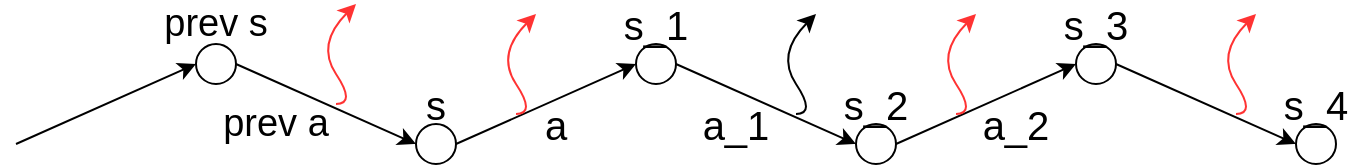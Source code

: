 <mxfile version="12.5.1" type="github">
  <diagram id="DRUTqslgJywgA-yeCbnr" name="Page-1">
    <mxGraphModel dx="1182" dy="683" grid="1" gridSize="10" guides="1" tooltips="1" connect="1" arrows="1" fold="1" page="1" pageScale="1" pageWidth="827" pageHeight="1169" math="0" shadow="0">
      <root>
        <mxCell id="0"/>
        <mxCell id="1" parent="0"/>
        <mxCell id="5rpIBblbzFWk3r73EX7g-2" value="" style="endArrow=classic;html=1;" edge="1" parent="1">
          <mxGeometry width="50" height="50" relative="1" as="geometry">
            <mxPoint x="110" y="200" as="sourcePoint"/>
            <mxPoint x="200" y="160" as="targetPoint"/>
          </mxGeometry>
        </mxCell>
        <mxCell id="5rpIBblbzFWk3r73EX7g-3" value="" style="endArrow=classic;html=1;" edge="1" parent="1">
          <mxGeometry width="50" height="50" relative="1" as="geometry">
            <mxPoint x="330" y="200" as="sourcePoint"/>
            <mxPoint x="420" y="160" as="targetPoint"/>
          </mxGeometry>
        </mxCell>
        <mxCell id="5rpIBblbzFWk3r73EX7g-4" value="" style="endArrow=classic;html=1;" edge="1" parent="1">
          <mxGeometry width="50" height="50" relative="1" as="geometry">
            <mxPoint x="220" y="160" as="sourcePoint"/>
            <mxPoint x="310" y="200" as="targetPoint"/>
          </mxGeometry>
        </mxCell>
        <mxCell id="5rpIBblbzFWk3r73EX7g-5" value="" style="endArrow=classic;html=1;" edge="1" parent="1">
          <mxGeometry width="50" height="50" relative="1" as="geometry">
            <mxPoint x="440" y="160" as="sourcePoint"/>
            <mxPoint x="530" y="200" as="targetPoint"/>
          </mxGeometry>
        </mxCell>
        <mxCell id="5rpIBblbzFWk3r73EX7g-6" value="" style="endArrow=classic;html=1;" edge="1" parent="1">
          <mxGeometry width="50" height="50" relative="1" as="geometry">
            <mxPoint x="660" y="160" as="sourcePoint"/>
            <mxPoint x="750" y="200" as="targetPoint"/>
          </mxGeometry>
        </mxCell>
        <mxCell id="5rpIBblbzFWk3r73EX7g-10" value="" style="ellipse;whiteSpace=wrap;html=1;aspect=fixed;" vertex="1" parent="1">
          <mxGeometry x="200" y="150" width="20" height="20" as="geometry"/>
        </mxCell>
        <mxCell id="5rpIBblbzFWk3r73EX7g-11" value="" style="ellipse;whiteSpace=wrap;html=1;aspect=fixed;" vertex="1" parent="1">
          <mxGeometry x="310" y="190" width="20" height="20" as="geometry"/>
        </mxCell>
        <mxCell id="5rpIBblbzFWk3r73EX7g-12" value="" style="ellipse;whiteSpace=wrap;html=1;aspect=fixed;" vertex="1" parent="1">
          <mxGeometry x="420" y="150" width="20" height="20" as="geometry"/>
        </mxCell>
        <mxCell id="5rpIBblbzFWk3r73EX7g-14" value="" style="ellipse;whiteSpace=wrap;html=1;aspect=fixed;" vertex="1" parent="1">
          <mxGeometry x="530" y="190" width="20" height="20" as="geometry"/>
        </mxCell>
        <mxCell id="5rpIBblbzFWk3r73EX7g-15" value="" style="endArrow=classic;html=1;" edge="1" parent="1">
          <mxGeometry width="50" height="50" relative="1" as="geometry">
            <mxPoint x="550" y="200" as="sourcePoint"/>
            <mxPoint x="640" y="160" as="targetPoint"/>
          </mxGeometry>
        </mxCell>
        <mxCell id="5rpIBblbzFWk3r73EX7g-16" value="" style="ellipse;whiteSpace=wrap;html=1;aspect=fixed;" vertex="1" parent="1">
          <mxGeometry x="640" y="150" width="20" height="20" as="geometry"/>
        </mxCell>
        <mxCell id="5rpIBblbzFWk3r73EX7g-17" value="" style="ellipse;whiteSpace=wrap;html=1;aspect=fixed;" vertex="1" parent="1">
          <mxGeometry x="750" y="190" width="20" height="20" as="geometry"/>
        </mxCell>
        <mxCell id="5rpIBblbzFWk3r73EX7g-19" value="&lt;font style=&quot;font-size: 19px&quot;&gt;prev s&lt;/font&gt;" style="text;html=1;strokeColor=none;fillColor=none;align=center;verticalAlign=middle;whiteSpace=wrap;rounded=0;" vertex="1" parent="1">
          <mxGeometry x="180" y="130" width="60" height="20" as="geometry"/>
        </mxCell>
        <mxCell id="5rpIBblbzFWk3r73EX7g-20" value="&lt;font style=&quot;font-size: 19px&quot;&gt;prev a&lt;/font&gt;" style="text;html=1;strokeColor=none;fillColor=none;align=center;verticalAlign=middle;whiteSpace=wrap;rounded=0;" vertex="1" parent="1">
          <mxGeometry x="210" y="180" width="60" height="20" as="geometry"/>
        </mxCell>
        <mxCell id="5rpIBblbzFWk3r73EX7g-23" value="" style="curved=1;endArrow=classic;html=1;strokeColor=#FF3333;" edge="1" parent="1">
          <mxGeometry width="50" height="50" relative="1" as="geometry">
            <mxPoint x="270" y="180" as="sourcePoint"/>
            <mxPoint x="280" y="130" as="targetPoint"/>
            <Array as="points">
              <mxPoint x="280" y="180"/>
              <mxPoint x="260" y="150"/>
            </Array>
          </mxGeometry>
        </mxCell>
        <mxCell id="5rpIBblbzFWk3r73EX7g-24" value="" style="curved=1;endArrow=classic;html=1;strokeColor=#FF3333;" edge="1" parent="1">
          <mxGeometry width="50" height="50" relative="1" as="geometry">
            <mxPoint x="360" y="185" as="sourcePoint"/>
            <mxPoint x="370" y="135" as="targetPoint"/>
            <Array as="points">
              <mxPoint x="370" y="185"/>
              <mxPoint x="350" y="155"/>
            </Array>
          </mxGeometry>
        </mxCell>
        <mxCell id="5rpIBblbzFWk3r73EX7g-25" value="" style="curved=1;endArrow=classic;html=1;" edge="1" parent="1">
          <mxGeometry width="50" height="50" relative="1" as="geometry">
            <mxPoint x="500" y="185" as="sourcePoint"/>
            <mxPoint x="510" y="135" as="targetPoint"/>
            <Array as="points">
              <mxPoint x="510" y="185"/>
              <mxPoint x="490" y="155"/>
            </Array>
          </mxGeometry>
        </mxCell>
        <mxCell id="5rpIBblbzFWk3r73EX7g-26" value="" style="curved=1;endArrow=classic;html=1;strokeColor=#FF3333;" edge="1" parent="1">
          <mxGeometry width="50" height="50" relative="1" as="geometry">
            <mxPoint x="580" y="185" as="sourcePoint"/>
            <mxPoint x="590" y="135" as="targetPoint"/>
            <Array as="points">
              <mxPoint x="590" y="185"/>
              <mxPoint x="570" y="155"/>
            </Array>
          </mxGeometry>
        </mxCell>
        <mxCell id="5rpIBblbzFWk3r73EX7g-27" value="" style="curved=1;endArrow=classic;html=1;strokeColor=#FF3333;" edge="1" parent="1">
          <mxGeometry width="50" height="50" relative="1" as="geometry">
            <mxPoint x="720" y="185" as="sourcePoint"/>
            <mxPoint x="730" y="135" as="targetPoint"/>
            <Array as="points">
              <mxPoint x="730" y="185"/>
              <mxPoint x="710" y="155"/>
            </Array>
          </mxGeometry>
        </mxCell>
        <mxCell id="5rpIBblbzFWk3r73EX7g-28" value="&lt;font style=&quot;font-size: 20px&quot;&gt;s&lt;/font&gt;" style="text;html=1;strokeColor=none;fillColor=none;align=center;verticalAlign=middle;whiteSpace=wrap;rounded=0;" vertex="1" parent="1">
          <mxGeometry x="300" y="170" width="40" height="20" as="geometry"/>
        </mxCell>
        <mxCell id="5rpIBblbzFWk3r73EX7g-29" value="&lt;font style=&quot;font-size: 20px&quot;&gt;a&lt;/font&gt;" style="text;html=1;strokeColor=none;fillColor=none;align=center;verticalAlign=middle;whiteSpace=wrap;rounded=0;" vertex="1" parent="1">
          <mxGeometry x="360" y="180" width="40" height="20" as="geometry"/>
        </mxCell>
        <mxCell id="5rpIBblbzFWk3r73EX7g-30" value="&lt;font style=&quot;font-size: 20px&quot;&gt;s_1&lt;/font&gt;&lt;span style=&quot;color: rgba(0 , 0 , 0 , 0) ; font-family: monospace ; font-size: 0px ; white-space: nowrap&quot;&gt;%3CmxGraphModel%3E%3Croot%3E%3CmxCell%20id%3D%220%22%2F%3E%3CmxCell%20id%3D%221%22%20parent%3D%220%22%2F%3E%3CmxCell%20id%3D%222%22%20value%3D%22%26lt%3Bfont%20style%3D%26quot%3Bfont-size%3A%2020px%26quot%3B%26gt%3Bs%26lt%3B%2Ffont%26gt%3B%22%20style%3D%22text%3Bhtml%3D1%3BstrokeColor%3Dnone%3BfillColor%3Dnone%3Balign%3Dcenter%3BverticalAlign%3Dmiddle%3BwhiteSpace%3Dwrap%3Brounded%3D0%3B%22%20vertex%3D%221%22%20parent%3D%221%22%3E%3CmxGeometry%20x%3D%22300%22%20y%3D%22170%22%20width%3D%2240%22%20height%3D%2220%22%20as%3D%22geometry%22%2F%3E%3C%2FmxCell%3E%3C%2Froot%3E%3C%2FmxGraphModel%3E&lt;/span&gt;" style="text;html=1;strokeColor=none;fillColor=none;align=center;verticalAlign=middle;whiteSpace=wrap;rounded=0;" vertex="1" parent="1">
          <mxGeometry x="410" y="130" width="40" height="20" as="geometry"/>
        </mxCell>
        <mxCell id="5rpIBblbzFWk3r73EX7g-31" value="&lt;font style=&quot;font-size: 20px&quot;&gt;a_1&lt;/font&gt;&lt;span style=&quot;color: rgba(0 , 0 , 0 , 0) ; font-family: monospace ; font-size: 0px ; white-space: nowrap&quot;&gt;%3CmxGraphModel%3E%3Croot%3E%3CmxCell%20id%3D%220%22%2F%3E%3CmxCell%20id%3D%221%22%20parent%3D%220%22%2F%3E%3CmxCell%20id%3D%222%22%20value%3D%22%26lt%3Bfont%20style%3D%26quot%3Bfont-size%3A%2020px%26quot%3B%26gt%3Bs%26lt%3B%2Ffont%26gt%3B%22%20style%3D%22text%3Bhtml%3D1%3BstrokeColor%3Dnone%3BfillColor%3Dnone%3Balign%3Dcenter%3BverticalAlign%3Dmiddle%3BwhiteSpace%3Dwrap%3Brounded%3D0%3B%22%20vertex%3D%221%22%20parent%3D%221%22%3E%3CmxGeometry%20x%3D%22300%22%20y%3D%22170%22%20width%3D%2240%22%20height%3D%2220%22%20as%3D%22geometry%22%2F%3E%3C%2FmxCell%3E%3C%2Froot%3E%3C%2FmxGraphModel%3E&lt;/span&gt;" style="text;html=1;strokeColor=none;fillColor=none;align=center;verticalAlign=middle;whiteSpace=wrap;rounded=0;" vertex="1" parent="1">
          <mxGeometry x="450" y="180" width="40" height="20" as="geometry"/>
        </mxCell>
        <mxCell id="5rpIBblbzFWk3r73EX7g-37" value="&lt;font style=&quot;font-size: 20px&quot;&gt;a_2&lt;/font&gt;&lt;span style=&quot;color: rgba(0 , 0 , 0 , 0) ; font-family: monospace ; font-size: 0px ; white-space: nowrap&quot;&gt;%3CmxGraphModel%3E%3Croot%3E%3CmxCell%20id%3D%220%22%2F%3E%3CmxCell%20id%3D%221%22%20parent%3D%220%22%2F%3E%3CmxCell%20id%3D%222%22%20value%3D%22%26lt%3Bfont%20style%3D%26quot%3Bfont-size%3A%2020px%26quot%3B%26gt%3Bs%26lt%3B%2Ffont%26gt%3B%22%20style%3D%22text%3Bhtml%3D1%3BstrokeColor%3Dnone%3BfillColor%3Dnone%3Balign%3Dcenter%3BverticalAlign%3Dmiddle%3BwhiteSpace%3Dwrap%3Brounded%3D0%3B%22%20vertex%3D%221%22%20parent%3D%221%22%3E%3CmxGeometry%20x%3D%22300%22%20y%3D%22170%22%20width%3D%2240%22%20height%3D%2220%22%20as%3D%22geometry%22%2F%3E%3C%2FmxCell%3E%3C%2Froot%3E%3C%2FmxGraphModel%32&lt;/span&gt;" style="text;html=1;strokeColor=none;fillColor=none;align=center;verticalAlign=middle;whiteSpace=wrap;rounded=0;" vertex="1" parent="1">
          <mxGeometry x="590" y="180" width="40" height="20" as="geometry"/>
        </mxCell>
        <mxCell id="5rpIBblbzFWk3r73EX7g-38" value="&lt;font style=&quot;font-size: 20px&quot;&gt;s_2&lt;/font&gt;&lt;span style=&quot;color: rgba(0 , 0 , 0 , 0) ; font-family: monospace ; font-size: 0px ; white-space: nowrap&quot;&gt;%3CmxGraphModel%3E%3Croot%3E%3CmxCell%20id%3D%220%22%2F%3E%3CmxCell%20id%3D%221%22%20parent%3D%220%22%2F%3E%3CmxCell%20id%3D%222%22%20value%3D%22%26lt%3Bfont%20style%3D%26quot%3Bfont-size%3A%2020px%26quot%3B%26gt%3Bs%26lt%3B%2Ffont%26gt%3B%22%20style%3D%22text%3Bhtml%3D1%3BstrokeColor%3Dnone%3BfillColor%3Dnone%3Balign%3Dcenter%3BverticalAlign%3Dmiddle%3BwhiteSpace%3Dwrap%3Brounded%3D0%3B%22%20vertex%3D%221%22%20parent%3D%221%22%3E%3CmxGeometry%20x%3D%22300%22%20y%3D%22170%22%20width%3D%2240%22%20height%3D%2220%22%20as%3D%22geometry%22%2F%3E%3C%2FmxCell%3E%3C%2Froot%3E%3C%2FmxGraphModel%2&lt;/span&gt;" style="text;html=1;strokeColor=none;fillColor=none;align=center;verticalAlign=middle;whiteSpace=wrap;rounded=0;" vertex="1" parent="1">
          <mxGeometry x="520" y="170" width="40" height="20" as="geometry"/>
        </mxCell>
        <mxCell id="5rpIBblbzFWk3r73EX7g-39" value="&lt;font style=&quot;font-size: 20px&quot;&gt;s_3&lt;/font&gt;&lt;span style=&quot;color: rgba(0 , 0 , 0 , 0) ; font-family: monospace ; font-size: 0px ; white-space: nowrap&quot;&gt;%3CmxGraphModel%3E%3Croot%3E%3CmxCell%20id%3D%220%22%2F%3E%3CmxCell%20id%3D%221%22%20parent%3D%220%22%2F%3E%3CmxCell%20id%3D%222%22%20value%3D%22%26lt%3Bfont%20style%3D%26quot%3Bfont-size%3A%2020px%26quot%3B%26gt%3Bs%26lt%3B%2Ffont%26gt%3B%22%20style%3D%22text%3Bhtml%3D1%3BstrokeColor%3Dnone%3BfillColor%3Dnone%3Balign%3Dcenter%3BverticalAlign%3Dmiddle%3BwhiteSpace%3Dwrap%3Brounded%3D0%3B%22%20vertex%3D%221%22%20parent%3D%221%22%3E%3CmxGeometry%20x%3D%22300%22%20y%3D%22170%22%20width%3D%2240%22%20height%3D%2220%22%20as%3D%22geometry%22%2F%3E%3C%2FmxCell%3E%3C%2Froot%3E%3C%2FmxGraph&lt;/span&gt;" style="text;html=1;strokeColor=none;fillColor=none;align=center;verticalAlign=middle;whiteSpace=wrap;rounded=0;" vertex="1" parent="1">
          <mxGeometry x="630" y="130" width="40" height="20" as="geometry"/>
        </mxCell>
        <mxCell id="5rpIBblbzFWk3r73EX7g-40" value="&lt;font style=&quot;font-size: 20px&quot;&gt;s_4&lt;/font&gt;&lt;span style=&quot;color: rgba(0 , 0 , 0 , 0) ; font-family: monospace ; font-size: 0px ; white-space: nowrap&quot;&gt;%3CmxGraphModel%3E%3Croot%3E%3CmxCell%20id%3D%220%22%2F%3E%3CmxCell%20id%3D%221%22%20parent%3D%220%22%2F%3E%3CmxCell%20id%3D%222%22%20value%3D%22%26lt%3Bfont%20style%3D%26quot%3Bfont-size%3A%2020px%26quot%3B%26gt%3Bs%26lt%3B%2Ffont%26gt%3B%22%20style%3D%22text%3Bhtml%3D1%3BstrokeColor%3Dnone%3BfillColor%3Dnone%3Balign%3Dcenter%3BverticalAlign%3Dmiddle%3BwhiteSpace%3Dwrap%3Brounded%3D0%3B%22%20vertex%3D%221%22%20parent%3D%221%22%3E%3CmxGeometry%20x%3D%22300%22%20y%3D%22170%22%20width%3D%2240%22%20height%3D%2220%22%20as%3D%22geometry%22%2F%3E%3C%2FmxCell%3E%3C%2Froot%3E%3C%2FmxGraph&lt;/span&gt;" style="text;html=1;strokeColor=none;fillColor=none;align=center;verticalAlign=middle;whiteSpace=wrap;rounded=0;" vertex="1" parent="1">
          <mxGeometry x="740" y="170" width="40" height="20" as="geometry"/>
        </mxCell>
      </root>
    </mxGraphModel>
  </diagram>
</mxfile>
